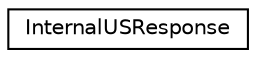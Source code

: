 digraph "Graphical Class Hierarchy"
{
  edge [fontname="Helvetica",fontsize="10",labelfontname="Helvetica",labelfontsize="10"];
  node [fontname="Helvetica",fontsize="10",shape=record];
  rankdir="LR";
  Node0 [label="InternalUSResponse",height=0.2,width=0.4,color="black", fillcolor="white", style="filled",URL="$structInternalUSResponse.html",tooltip="Defines the internal ultra sonic response. "];
}
